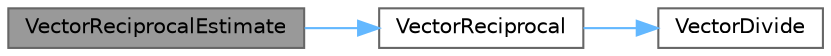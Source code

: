 digraph "VectorReciprocalEstimate"
{
 // INTERACTIVE_SVG=YES
 // LATEX_PDF_SIZE
  bgcolor="transparent";
  edge [fontname=Helvetica,fontsize=10,labelfontname=Helvetica,labelfontsize=10];
  node [fontname=Helvetica,fontsize=10,shape=box,height=0.2,width=0.4];
  rankdir="LR";
  Node1 [id="Node000001",label="VectorReciprocalEstimate",height=0.2,width=0.4,color="gray40", fillcolor="grey60", style="filled", fontcolor="black",tooltip="Computes an estimate of the reciprocal of a vector (component-wise) and returns the result."];
  Node1 -> Node2 [id="edge1_Node000001_Node000002",color="steelblue1",style="solid",tooltip=" "];
  Node2 [id="Node000002",label="VectorReciprocal",height=0.2,width=0.4,color="grey40", fillcolor="white", style="filled",URL="$dd/d4d/UnrealMathFPU_8h.html#aae97489c37e9654e530fdca57ceade5c",tooltip="Computes the reciprocal of a vector (component-wise) and returns the result."];
  Node2 -> Node3 [id="edge2_Node000002_Node000003",color="steelblue1",style="solid",tooltip=" "];
  Node3 [id="Node000003",label="VectorDivide",height=0.2,width=0.4,color="grey40", fillcolor="white", style="filled",URL="$dd/d4d/UnrealMathFPU_8h.html#a47b88c3d43a9b411c953869af9d40440",tooltip="Divides two vectors (component-wise) and returns the result."];
}
